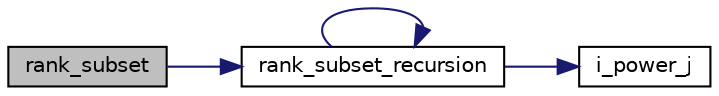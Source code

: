 digraph "rank_subset"
{
  edge [fontname="Helvetica",fontsize="10",labelfontname="Helvetica",labelfontsize="10"];
  node [fontname="Helvetica",fontsize="10",shape=record];
  rankdir="LR";
  Node3788 [label="rank_subset",height=0.2,width=0.4,color="black", fillcolor="grey75", style="filled", fontcolor="black"];
  Node3788 -> Node3789 [color="midnightblue",fontsize="10",style="solid",fontname="Helvetica"];
  Node3789 [label="rank_subset_recursion",height=0.2,width=0.4,color="black", fillcolor="white", style="filled",URL="$d2/d7c/combinatorics_8_c.html#a2b19bf386bcb96981b49ce61d69d3e56"];
  Node3789 -> Node3789 [color="midnightblue",fontsize="10",style="solid",fontname="Helvetica"];
  Node3789 -> Node3790 [color="midnightblue",fontsize="10",style="solid",fontname="Helvetica"];
  Node3790 [label="i_power_j",height=0.2,width=0.4,color="black", fillcolor="white", style="filled",URL="$de/dc5/algebra__and__number__theory_8h.html#a39b321523e8957d701618bb5cac542b5"];
}

